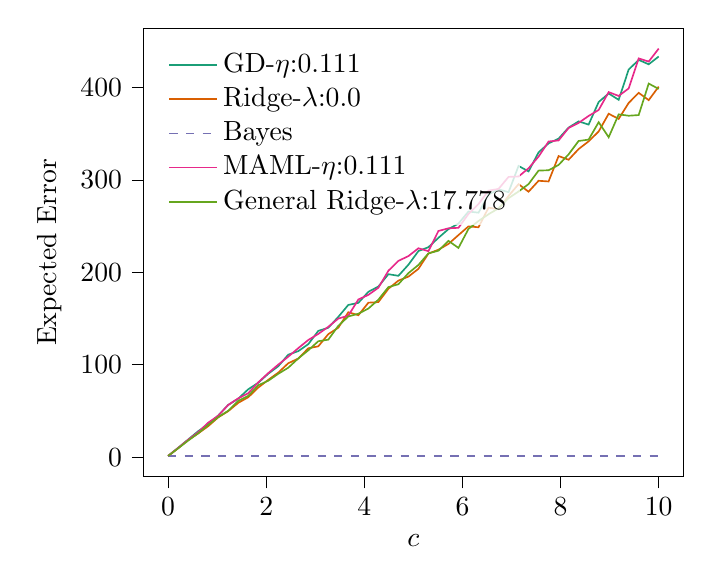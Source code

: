 % This file was created with tikzplotlib v0.10.1.
\begin{tikzpicture}

\definecolor{chocolate217952}{RGB}{217,95,2}
\definecolor{darkcyan27158119}{RGB}{27,158,119}
\definecolor{darkgray176}{RGB}{176,176,176}
\definecolor{deeppink23141138}{RGB}{231,41,138}
\definecolor{lightslategray117112179}{RGB}{117,112,179}
\definecolor{olivedrab10216630}{RGB}{102,166,30}

\begin{axis}[
legend cell align={left},
legend style={
  fill opacity=0.8,
  draw opacity=1,
  text opacity=1,
  at={(0.03,0.97)},
  anchor=north west,
  draw=none
},
tick align=outside,
tick pos=left,
x grid style={darkgray176},
xlabel={\(\displaystyle c\)},
xmin=-0.5, xmax=10.5,
xtick style={color=black},
y grid style={darkgray176},
ylabel={Expected Error},
ymin=-21.062, ymax=464.291,
ytick style={color=black}
]
\addplot [semithick, darkcyan27158119]
table {%
0 1.254
0.204 10.056
0.408 18.996
0.612 28.011
0.816 35.462
1.02 44.957
1.224 56.439
1.429 63.246
1.633 73.425
1.837 80.436
2.041 90.248
2.245 98.352
2.449 110.895
2.653 114.697
2.857 122.247
3.061 136.649
3.265 140.005
3.469 151.823
3.673 164.733
3.878 166.975
4.082 178.946
4.286 184.675
4.49 197.998
4.694 196.252
4.898 208.254
5.102 223.037
5.306 227.266
5.51 237.355
5.714 246.807
5.918 252.806
6.122 265.878
6.327 264.588
6.531 284.171
6.735 289.911
6.939 286.763
7.143 315.227
7.347 309.244
7.551 329.925
7.755 339.631
7.959 344.737
8.163 356.718
8.367 363.441
8.571 359.968
8.776 384.432
8.98 393.615
9.184 386.778
9.388 419.625
9.592 429.97
9.796 425.216
10 433.678
};
\addlegendentry{GD-$\eta$:0.111}
\addplot [semithick, chocolate217952]
table {%
0 1.253
0.204 9.55
0.408 18.378
0.612 25.579
0.816 33.419
1.02 42.959
1.224 49.656
1.429 58.707
1.633 64.757
1.837 75.236
2.041 83.624
2.245 91.428
2.449 101.599
2.653 106.655
2.857 117.748
3.061 119.899
3.265 133.096
3.469 140.076
3.673 156.821
3.878 153.593
4.082 167.139
4.286 167.812
4.49 182.218
4.694 191.079
4.898 195.36
5.102 203.822
5.306 220.33
5.51 224.508
5.714 230.742
5.918 240.335
6.122 249.739
6.327 248.811
6.531 270.039
6.735 268.335
6.939 282.751
7.143 295.477
7.347 287.293
7.551 299.137
7.755 298.384
7.959 325.905
8.163 321.884
8.367 333.475
8.571 341.804
8.776 352.509
8.98 371.706
9.184 366.102
9.388 383.438
9.592 394.34
9.796 386.443
10 401.082
};
\addlegendentry{Ridge-$\lambda$:0.0}
\addplot [semithick, lightslategray117112179, dashed]
table {%
0 1.0
0.204 1.0
0.408 1.0
0.612 1.0
0.816 1.0
1.02 1.0
1.224 1.0
1.429 1.0
1.633 1.0
1.837 1.0
2.041 1.0
2.245 1.0
2.449 1.0
2.653 1.0
2.857 1.0
3.061 1.0
3.265 1.0
3.469 1.0
3.673 1.0
3.878 1.0
4.082 1.0
4.286 1.0
4.49 1.0
4.694 1.0
4.898 1.0
5.102 1.0
5.306 1.0
5.51 1.0
5.714 1.0
5.918 1.0
6.122 1.0
6.327 1.0
6.531 1.0
6.735 1.0
6.939 1.0
7.143 1.0
7.347 1.0
7.551 1.0
7.755 1.0
7.959 1.0
8.163 1.0
8.367 1.0
8.571 1.0
8.776 1.0
8.98 1.0
9.184 1.0
9.388 1.0
9.592 1.0
9.796 1.0
10 1.0
};
\addlegendentry{Bayes}
\addplot [semithick, deeppink23141138]
table {%
0 1.263
0.204 9.9
0.408 18.748
0.612 26.922
0.816 37.212
1.02 44.755
1.224 56.42
1.429 63.565
1.633 69.072
1.837 80.911
2.041 90.919
2.245 100.132
2.449 108.709
2.653 117.94
2.857 126.759
3.061 133.333
3.265 141.068
3.469 149.973
3.673 153.108
3.878 170.64
4.082 175.622
4.286 183.335
4.49 201.714
4.694 212.436
4.898 217.583
5.102 226.08
5.306 222.932
5.51 244.795
5.714 247.66
5.918 248.221
6.122 263.191
6.327 273.95
6.531 288.473
6.735 290.327
6.939 303.337
7.143 303.749
7.347 312.645
7.551 325.35
7.755 341.651
7.959 342.798
8.163 356.268
8.367 361.782
8.571 369.317
8.776 375.8
8.98 395.124
9.184 390.986
9.388 399.099
9.592 431.621
9.796 428.173
10 442.229
};
\addlegendentry{MAML-$\eta$:0.111}
\addplot [semithick, olivedrab10216630]
table {%
0 1.237
0.204 9.474
0.408 17.862
0.612 25.735
0.816 34.787
1.02 43.247
1.224 50.143
1.429 60.81
1.633 66.271
1.837 77.773
2.041 82.648
2.245 90.138
2.449 96.766
2.653 106.789
2.857 115.563
3.061 125.423
3.265 127.126
3.469 142.073
3.673 152.204
3.878 155.227
4.082 160.78
4.286 170.436
4.49 183.995
4.694 187.122
4.898 199.142
5.102 208.004
5.306 220.514
5.51 223.431
5.714 234.082
5.918 226.451
6.122 246.975
6.327 255.598
6.531 262.916
6.735 269.31
6.939 280.317
7.143 287.533
7.347 295.554
7.551 310.16
7.755 310.527
7.959 316.252
8.163 327.75
8.367 342.205
8.571 343.707
8.776 362.553
8.98 346.239
9.184 371.031
9.388 369.558
9.592 370.274
9.796 404.369
10 398.545
};
\addlegendentry{General Ridge-$\lambda$:17.778}
\end{axis}

\end{tikzpicture}
